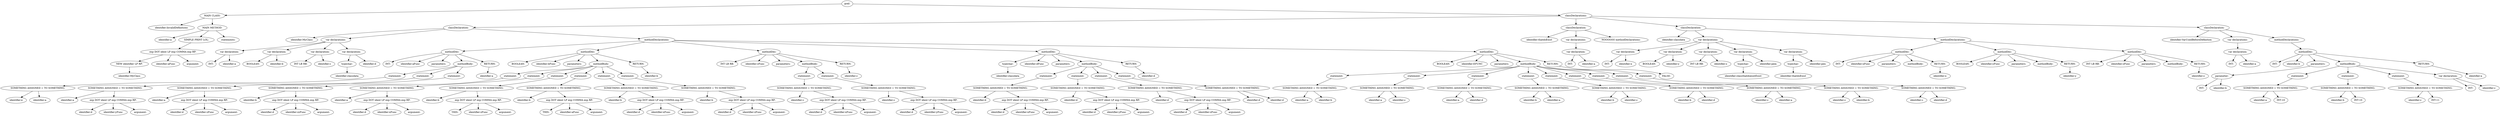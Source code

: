 digraph {
n0 [label="goal:"];
n1 [label="MAIN CLASS:"];
n2 [label="identifier:InvalidDefinitions"];
n1 -> n2
n3 [label="MAIN METHOD:"];
n4 [label="identifier:a"];
n3 -> n4
n5 [label="SIMPLE PRINT LOL:"];
n6 [label="exp DOT ident LP exp COMMA exp RP:"];
n7 [label="NEW identifier LP RP:"];
n8 [label="identifier:MyClass"];
n7 -> n8
n6 -> n7
n9 [label="identifier:aFunc"];
n6 -> n9
n10 [label="argument:"];
n6 -> n10
n5 -> n6
n3 -> n5
n11 [label="statements:"];
n3 -> n11
n1 -> n3
n0 -> n1
n12 [label="classDeclarations:"];
n13 [label="classDeclaration:"];
n14 [label="identifier:MyClass"];
n13 -> n14
n15 [label="var declarations:"];
n16 [label="var declaration:"];
n17 [label="INT:"];
n16 -> n17
n18 [label="identifier:a"];
n16 -> n18
n15 -> n16
n19 [label="var declaration:"];
n20 [label="BOOLEAN:"];
n19 -> n20
n21 [label="identifier:b"];
n19 -> n21
n15 -> n19
n22 [label="var declaration:"];
n23 [label="INT LB RB:"];
n22 -> n23
n24 [label="identifier:c"];
n22 -> n24
n15 -> n22
n25 [label="var declaration:"];
n26 [label="typechar:"];
n27 [label="identifier:classdata"];
n26 -> n27
n25 -> n26
n28 [label="identifier:d"];
n25 -> n28
n15 -> n25
n13 -> n15
n29 [label="methodDeclarations:"];
n30 [label="methodDec:"];
n31 [label="INT:"];
n30 -> n31
n32 [label="identifier:aFunc"];
n30 -> n32
n33 [label="parameters:"];
n30 -> n33
n34 [label="methodBody:"];
n35 [label="statement:"];
n36 [label="SOMETHING ASSIGNED = TO SOMETHING:"];
n37 [label="identifier:e"];
n36 -> n37
n38 [label="identifier:a"];
n36 -> n38
n35 -> n36
n34 -> n35
n39 [label="statement:"];
n40 [label="SOMETHING ASSIGNED = TO SOMETHING:"];
n41 [label="identifier:a"];
n40 -> n41
n42 [label="exp DOT ident LP exp COMMA exp RP:"];
n43 [label="identifier:d"];
n42 -> n43
n44 [label="identifier:yFunc"];
n42 -> n44
n45 [label="argument:"];
n42 -> n45
n40 -> n42
n39 -> n40
n34 -> n39
n46 [label="statement:"];
n47 [label="SOMETHING ASSIGNED = TO SOMETHING:"];
n48 [label="identifier:a"];
n47 -> n48
n49 [label="exp DOT ident LP exp COMMA exp RP:"];
n50 [label="identifier:d"];
n49 -> n50
n51 [label="identifier:zFunc"];
n49 -> n51
n52 [label="argument:"];
n49 -> n52
n47 -> n49
n46 -> n47
n34 -> n46
n30 -> n34
n53 [label="RETURN:"];
n54 [label="identifier:a"];
n53 -> n54
n30 -> n53
n29 -> n30
n55 [label="methodDec:"];
n56 [label="BOOLEAN:"];
n55 -> n56
n57 [label="identifier:bFunc"];
n55 -> n57
n58 [label="parameters:"];
n55 -> n58
n59 [label="methodBody:"];
n60 [label="statement:"];
n61 [label="SOMETHING ASSIGNED = TO SOMETHING:"];
n62 [label="identifier:b"];
n61 -> n62
n63 [label="exp DOT ident LP exp COMMA exp RP:"];
n64 [label="identifier:d"];
n63 -> n64
n65 [label="identifier:zzFunc"];
n63 -> n65
n66 [label="argument:"];
n63 -> n66
n61 -> n63
n60 -> n61
n59 -> n60
n67 [label="statement:"];
n68 [label="SOMETHING ASSIGNED = TO SOMETHING:"];
n69 [label="identifier:a"];
n68 -> n69
n70 [label="exp DOT ident LP exp COMMA exp RP:"];
n71 [label="identifier:d"];
n70 -> n71
n72 [label="identifier:xFunc"];
n70 -> n72
n73 [label="argument:"];
n70 -> n73
n68 -> n70
n67 -> n68
n59 -> n67
n74 [label="statement:"];
n75 [label="SOMETHING ASSIGNED = TO SOMETHING:"];
n76 [label="identifier:b"];
n75 -> n76
n77 [label="exp DOT ident LP exp COMMA exp RP:"];
n78 [label="THIS:"];
n77 -> n78
n79 [label="identifier:zFunc"];
n77 -> n79
n80 [label="argument:"];
n77 -> n80
n75 -> n77
n74 -> n75
n59 -> n74
n81 [label="statement:"];
n82 [label="SOMETHING ASSIGNED = TO SOMETHING:"];
n83 [label="identifier:b"];
n82 -> n83
n84 [label="exp DOT ident LP exp COMMA exp RP:"];
n85 [label="THIS:"];
n84 -> n85
n86 [label="identifier:aFunc"];
n84 -> n86
n87 [label="argument:"];
n84 -> n87
n82 -> n84
n81 -> n82
n59 -> n81
n88 [label="statement:"];
n89 [label="SOMETHING ASSIGNED = TO SOMETHING:"];
n90 [label="identifier:b"];
n89 -> n90
n91 [label="exp DOT ident LP exp COMMA exp RP:"];
n92 [label="identifier:d"];
n91 -> n92
n93 [label="identifier:xFunc"];
n91 -> n93
n94 [label="argument:"];
n91 -> n94
n89 -> n91
n88 -> n89
n59 -> n88
n95 [label="statement:"];
n96 [label="SOMETHING ASSIGNED = TO SOMETHING:"];
n97 [label="identifier:b"];
n96 -> n97
n98 [label="exp DOT ident LP exp COMMA exp RP:"];
n99 [label="identifier:d"];
n98 -> n99
n100 [label="identifier:zFunc"];
n98 -> n100
n101 [label="argument:"];
n98 -> n101
n96 -> n98
n95 -> n96
n59 -> n95
n55 -> n59
n102 [label="RETURN:"];
n103 [label="identifier:b"];
n102 -> n103
n55 -> n102
n29 -> n55
n104 [label="methodDec:"];
n105 [label="INT LB RB:"];
n104 -> n105
n106 [label="identifier:cFunc"];
n104 -> n106
n107 [label="parameters:"];
n104 -> n107
n108 [label="methodBody:"];
n109 [label="statement:"];
n110 [label="SOMETHING ASSIGNED = TO SOMETHING:"];
n111 [label="identifier:c"];
n110 -> n111
n112 [label="exp DOT ident LP exp COMMA exp RP:"];
n113 [label="identifier:d"];
n112 -> n113
n114 [label="identifier:xFunc"];
n112 -> n114
n115 [label="argument:"];
n112 -> n115
n110 -> n112
n109 -> n110
n108 -> n109
n116 [label="statement:"];
n117 [label="SOMETHING ASSIGNED = TO SOMETHING:"];
n118 [label="identifier:c"];
n117 -> n118
n119 [label="exp DOT ident LP exp COMMA exp RP:"];
n120 [label="identifier:d"];
n119 -> n120
n121 [label="identifier:yFunc"];
n119 -> n121
n122 [label="argument:"];
n119 -> n122
n117 -> n119
n116 -> n117
n108 -> n116
n104 -> n108
n123 [label="RETURN:"];
n124 [label="identifier:c"];
n123 -> n124
n104 -> n123
n29 -> n104
n125 [label="methodDec:"];
n126 [label="typechar:"];
n127 [label="identifier:classdata"];
n126 -> n127
n125 -> n126
n128 [label="identifier:dFunc"];
n125 -> n128
n129 [label="parameters:"];
n125 -> n129
n130 [label="methodBody:"];
n131 [label="statement:"];
n132 [label="SOMETHING ASSIGNED = TO SOMETHING:"];
n133 [label="identifier:d"];
n132 -> n133
n134 [label="exp DOT ident LP exp COMMA exp RP:"];
n135 [label="identifier:d"];
n134 -> n135
n136 [label="identifier:xFunc"];
n134 -> n136
n137 [label="argument:"];
n134 -> n137
n132 -> n134
n131 -> n132
n130 -> n131
n138 [label="statement:"];
n139 [label="SOMETHING ASSIGNED = TO SOMETHING:"];
n140 [label="identifier:d"];
n139 -> n140
n141 [label="exp DOT ident LP exp COMMA exp RP:"];
n142 [label="identifier:d"];
n141 -> n142
n143 [label="identifier:yFunc"];
n141 -> n143
n144 [label="argument:"];
n141 -> n144
n139 -> n141
n138 -> n139
n130 -> n138
n145 [label="statement:"];
n146 [label="SOMETHING ASSIGNED = TO SOMETHING:"];
n147 [label="identifier:d"];
n146 -> n147
n148 [label="exp DOT ident LP exp COMMA exp RP:"];
n149 [label="identifier:d"];
n148 -> n149
n150 [label="identifier:zFunc"];
n148 -> n150
n151 [label="argument:"];
n148 -> n151
n146 -> n148
n145 -> n146
n130 -> n145
n152 [label="statement:"];
n153 [label="SOMETHING ASSIGNED = TO SOMETHING:"];
n154 [label="identifier:d"];
n153 -> n154
n155 [label="identifier:d"];
n153 -> n155
n152 -> n153
n130 -> n152
n125 -> n130
n156 [label="RETURN:"];
n157 [label="identifier:d"];
n156 -> n157
n125 -> n156
n29 -> n125
n158 [label="methodDec:"];
n159 [label="BOOLEAN:"];
n158 -> n159
n160 [label="identifier:EFUNC"];
n158 -> n160
n161 [label="parameters:"];
n158 -> n161
n162 [label="methodBody:"];
n163 [label="statement:"];
n164 [label="SOMETHING ASSIGNED = TO SOMETHING:"];
n165 [label="identifier:a"];
n164 -> n165
n166 [label="identifier:b"];
n164 -> n166
n163 -> n164
n162 -> n163
n167 [label="statement:"];
n168 [label="SOMETHING ASSIGNED = TO SOMETHING:"];
n169 [label="identifier:a"];
n168 -> n169
n170 [label="identifier:c"];
n168 -> n170
n167 -> n168
n162 -> n167
n171 [label="statement:"];
n172 [label="SOMETHING ASSIGNED = TO SOMETHING:"];
n173 [label="identifier:a"];
n172 -> n173
n174 [label="identifier:d"];
n172 -> n174
n171 -> n172
n162 -> n171
n175 [label="statement:"];
n176 [label="SOMETHING ASSIGNED = TO SOMETHING:"];
n177 [label="identifier:b"];
n176 -> n177
n178 [label="identifier:a"];
n176 -> n178
n175 -> n176
n162 -> n175
n179 [label="statement:"];
n180 [label="SOMETHING ASSIGNED = TO SOMETHING:"];
n181 [label="identifier:b"];
n180 -> n181
n182 [label="identifier:c"];
n180 -> n182
n179 -> n180
n162 -> n179
n183 [label="statement:"];
n184 [label="SOMETHING ASSIGNED = TO SOMETHING:"];
n185 [label="identifier:b"];
n184 -> n185
n186 [label="identifier:d"];
n184 -> n186
n183 -> n184
n162 -> n183
n187 [label="statement:"];
n188 [label="SOMETHING ASSIGNED = TO SOMETHING:"];
n189 [label="identifier:c"];
n188 -> n189
n190 [label="identifier:a"];
n188 -> n190
n187 -> n188
n162 -> n187
n191 [label="statement:"];
n192 [label="SOMETHING ASSIGNED = TO SOMETHING:"];
n193 [label="identifier:c"];
n192 -> n193
n194 [label="identifier:b"];
n192 -> n194
n191 -> n192
n162 -> n191
n195 [label="statement:"];
n196 [label="SOMETHING ASSIGNED = TO SOMETHING:"];
n197 [label="identifier:c"];
n196 -> n197
n198 [label="identifier:d"];
n196 -> n198
n195 -> n196
n162 -> n195
n158 -> n162
n199 [label="RETURN:"];
n200 [label="FALSE:"];
n199 -> n200
n158 -> n199
n29 -> n158
n13 -> n29
n12 -> n13
n201 [label="classDeclaration:"];
n202 [label="identifier:thatdoExist"];
n201 -> n202
n203 [label="var declarations:"];
n204 [label="var declaration:"];
n205 [label="INT:"];
n204 -> n205
n206 [label="identifier:a"];
n204 -> n206
n203 -> n204
n201 -> n203
n207 [label="NOOOOOO methodDeclarations:"];
n201 -> n207
n12 -> n201
n208 [label="classDeclaration:"];
n209 [label="identifier:classdata"];
n208 -> n209
n210 [label="var declarations:"];
n211 [label="var declaration:"];
n212 [label="INT:"];
n211 -> n212
n213 [label="identifier:x"];
n211 -> n213
n210 -> n211
n214 [label="var declaration:"];
n215 [label="BOOLEAN:"];
n214 -> n215
n216 [label="identifier:y"];
n214 -> n216
n210 -> n214
n217 [label="var declaration:"];
n218 [label="INT LB RB:"];
n217 -> n218
n219 [label="identifier:z"];
n217 -> n219
n210 -> n217
n220 [label="var declaration:"];
n221 [label="typechar:"];
n222 [label="identifier:classthatdoesntExist"];
n221 -> n222
n220 -> n221
n223 [label="identifier:pem"];
n220 -> n223
n210 -> n220
n224 [label="var declaration:"];
n225 [label="typechar:"];
n226 [label="identifier:thatdoExist"];
n225 -> n226
n224 -> n225
n227 [label="identifier:pen"];
n224 -> n227
n210 -> n224
n208 -> n210
n228 [label="methodDeclarations:"];
n229 [label="methodDec:"];
n230 [label="INT:"];
n229 -> n230
n231 [label="identifier:xFunc"];
n229 -> n231
n232 [label="parameters:"];
n229 -> n232
n233 [label="methodBody:"];
n229 -> n233
n234 [label="RETURN:"];
n235 [label="identifier:x"];
n234 -> n235
n229 -> n234
n228 -> n229
n236 [label="methodDec:"];
n237 [label="BOOLEAN:"];
n236 -> n237
n238 [label="identifier:yFunc"];
n236 -> n238
n239 [label="parameters:"];
n236 -> n239
n240 [label="methodBody:"];
n236 -> n240
n241 [label="RETURN:"];
n242 [label="identifier:y"];
n241 -> n242
n236 -> n241
n228 -> n236
n243 [label="methodDec:"];
n244 [label="INT LB RB:"];
n243 -> n244
n245 [label="identifier:zFunc"];
n243 -> n245
n246 [label="parameters:"];
n243 -> n246
n247 [label="methodBody:"];
n243 -> n247
n248 [label="RETURN:"];
n249 [label="identifier:z"];
n248 -> n249
n243 -> n248
n228 -> n243
n208 -> n228
n12 -> n208
n250 [label="classDeclaration:"];
n251 [label="identifier:VarUsedBeforeDefinition"];
n250 -> n251
n252 [label="var declarations:"];
n253 [label="var declaration:"];
n254 [label="INT:"];
n253 -> n254
n255 [label="identifier:a"];
n253 -> n255
n252 -> n253
n250 -> n252
n256 [label="methodDeclarations:"];
n257 [label="methodDec:"];
n258 [label="INT:"];
n257 -> n258
n259 [label="identifier:b"];
n257 -> n259
n260 [label="parameters:"];
n261 [label="parameter:"];
n262 [label="INT:"];
n261 -> n262
n263 [label="identifier:b"];
n261 -> n263
n260 -> n261
n257 -> n260
n264 [label="methodBody:"];
n265 [label="statement:"];
n266 [label="SOMETHING ASSIGNED = TO SOMETHING:"];
n267 [label="identifier:a"];
n266 -> n267
n268 [label="INT:10"];
n266 -> n268
n265 -> n266
n264 -> n265
n269 [label="statement:"];
n270 [label="SOMETHING ASSIGNED = TO SOMETHING:"];
n271 [label="identifier:b"];
n270 -> n271
n272 [label="INT:10"];
n270 -> n272
n269 -> n270
n264 -> n269
n273 [label="statement:"];
n274 [label="SOMETHING ASSIGNED = TO SOMETHING:"];
n275 [label="identifier:c"];
n274 -> n275
n276 [label="INT:11"];
n274 -> n276
n273 -> n274
n264 -> n273
n277 [label="var declaration:"];
n278 [label="INT:"];
n277 -> n278
n279 [label="identifier:c"];
n277 -> n279
n264 -> n277
n257 -> n264
n280 [label="RETURN:"];
n281 [label="identifier:a"];
n280 -> n281
n257 -> n280
n256 -> n257
n250 -> n256
n12 -> n250
n0 -> n12
}
